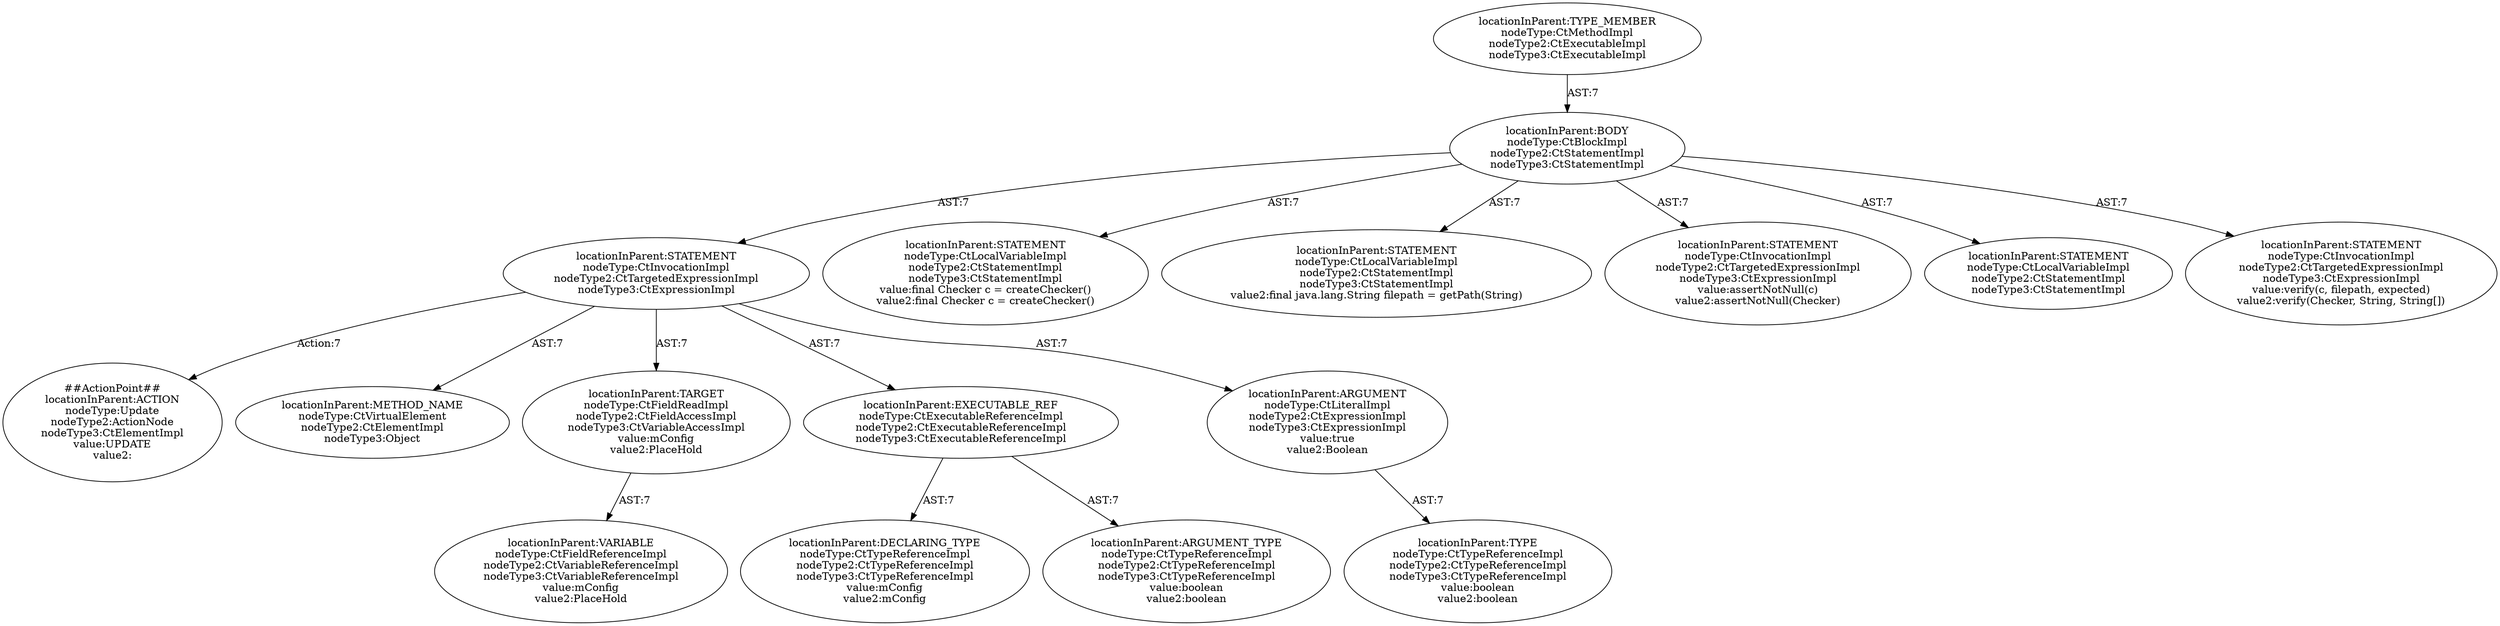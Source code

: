 digraph "Pattern" {
0 [label="##ActionPoint##
locationInParent:ACTION
nodeType:Update
nodeType2:ActionNode
nodeType3:CtElementImpl
value:UPDATE
value2:" shape=ellipse]
1 [label="locationInParent:STATEMENT
nodeType:CtInvocationImpl
nodeType2:CtTargetedExpressionImpl
nodeType3:CtExpressionImpl" shape=ellipse]
2 [label="locationInParent:BODY
nodeType:CtBlockImpl
nodeType2:CtStatementImpl
nodeType3:CtStatementImpl" shape=ellipse]
3 [label="locationInParent:TYPE_MEMBER
nodeType:CtMethodImpl
nodeType2:CtExecutableImpl
nodeType3:CtExecutableImpl" shape=ellipse]
4 [label="locationInParent:STATEMENT
nodeType:CtLocalVariableImpl
nodeType2:CtStatementImpl
nodeType3:CtStatementImpl
value:final Checker c = createChecker()
value2:final Checker c = createChecker()" shape=ellipse]
5 [label="locationInParent:STATEMENT
nodeType:CtLocalVariableImpl
nodeType2:CtStatementImpl
nodeType3:CtStatementImpl
value2:final java.lang.String filepath = getPath(String)" shape=ellipse]
6 [label="locationInParent:STATEMENT
nodeType:CtInvocationImpl
nodeType2:CtTargetedExpressionImpl
nodeType3:CtExpressionImpl
value:assertNotNull(c)
value2:assertNotNull(Checker)" shape=ellipse]
7 [label="locationInParent:STATEMENT
nodeType:CtLocalVariableImpl
nodeType2:CtStatementImpl
nodeType3:CtStatementImpl" shape=ellipse]
8 [label="locationInParent:STATEMENT
nodeType:CtInvocationImpl
nodeType2:CtTargetedExpressionImpl
nodeType3:CtExpressionImpl
value:verify(c, filepath, expected)
value2:verify(Checker, String, String[])" shape=ellipse]
9 [label="locationInParent:METHOD_NAME
nodeType:CtVirtualElement
nodeType2:CtElementImpl
nodeType3:Object" shape=ellipse]
10 [label="locationInParent:TARGET
nodeType:CtFieldReadImpl
nodeType2:CtFieldAccessImpl
nodeType3:CtVariableAccessImpl
value:mConfig
value2:PlaceHold" shape=ellipse]
11 [label="locationInParent:VARIABLE
nodeType:CtFieldReferenceImpl
nodeType2:CtVariableReferenceImpl
nodeType3:CtVariableReferenceImpl
value:mConfig
value2:PlaceHold" shape=ellipse]
12 [label="locationInParent:EXECUTABLE_REF
nodeType:CtExecutableReferenceImpl
nodeType2:CtExecutableReferenceImpl
nodeType3:CtExecutableReferenceImpl" shape=ellipse]
13 [label="locationInParent:DECLARING_TYPE
nodeType:CtTypeReferenceImpl
nodeType2:CtTypeReferenceImpl
nodeType3:CtTypeReferenceImpl
value:mConfig
value2:mConfig" shape=ellipse]
14 [label="locationInParent:ARGUMENT_TYPE
nodeType:CtTypeReferenceImpl
nodeType2:CtTypeReferenceImpl
nodeType3:CtTypeReferenceImpl
value:boolean
value2:boolean" shape=ellipse]
15 [label="locationInParent:ARGUMENT
nodeType:CtLiteralImpl
nodeType2:CtExpressionImpl
nodeType3:CtExpressionImpl
value:true
value2:Boolean" shape=ellipse]
16 [label="locationInParent:TYPE
nodeType:CtTypeReferenceImpl
nodeType2:CtTypeReferenceImpl
nodeType3:CtTypeReferenceImpl
value:boolean
value2:boolean" shape=ellipse]
1 -> 0 [label="Action:7"];
1 -> 9 [label="AST:7"];
1 -> 10 [label="AST:7"];
1 -> 12 [label="AST:7"];
1 -> 15 [label="AST:7"];
2 -> 1 [label="AST:7"];
2 -> 4 [label="AST:7"];
2 -> 5 [label="AST:7"];
2 -> 6 [label="AST:7"];
2 -> 7 [label="AST:7"];
2 -> 8 [label="AST:7"];
3 -> 2 [label="AST:7"];
10 -> 11 [label="AST:7"];
12 -> 13 [label="AST:7"];
12 -> 14 [label="AST:7"];
15 -> 16 [label="AST:7"];
}